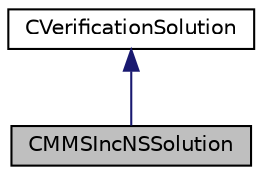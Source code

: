 digraph "CMMSIncNSSolution"
{
 // LATEX_PDF_SIZE
  edge [fontname="Helvetica",fontsize="10",labelfontname="Helvetica",labelfontsize="10"];
  node [fontname="Helvetica",fontsize="10",shape=record];
  Node1 [label="CMMSIncNSSolution",height=0.2,width=0.4,color="black", fillcolor="grey75", style="filled", fontcolor="black",tooltip="Class to define the required data for the manufactured solution of the laminar incompressible Navier-..."];
  Node2 -> Node1 [dir="back",color="midnightblue",fontsize="10",style="solid",fontname="Helvetica"];
  Node2 [label="CVerificationSolution",height=0.2,width=0.4,color="black", fillcolor="white", style="filled",URL="$classCVerificationSolution.html",tooltip="Class for holding verification PDE solutions, e.g., phi = phi(x,y,z,t), used for initial conditions,..."];
}
